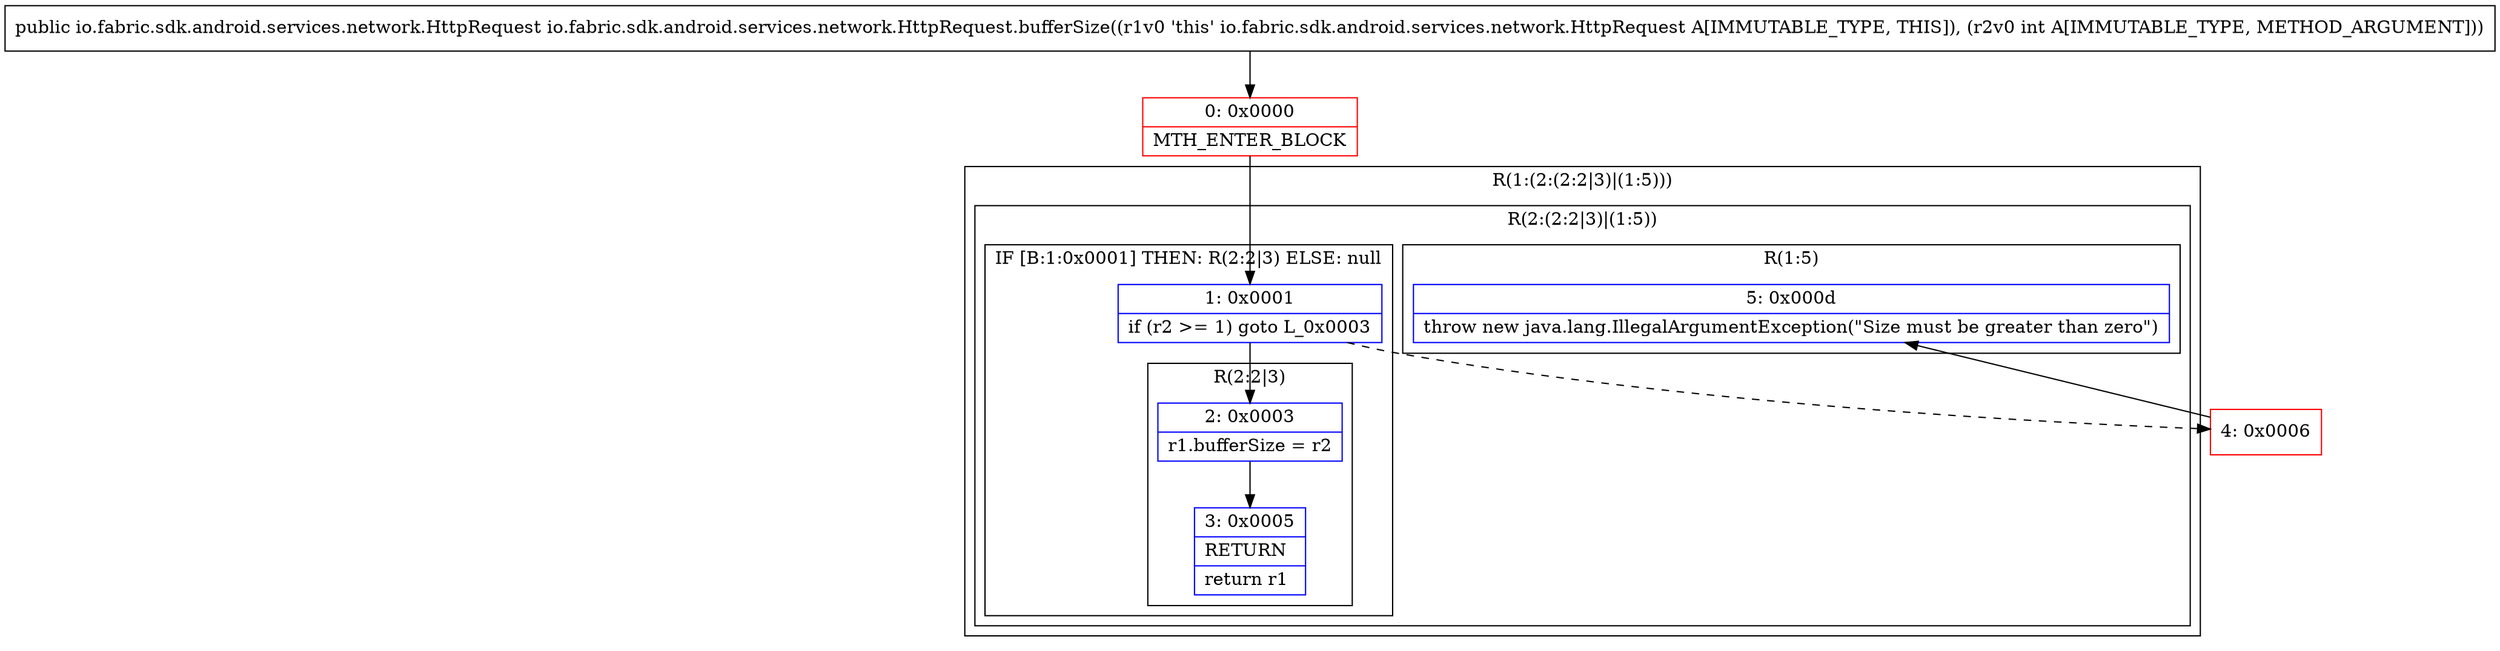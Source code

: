 digraph "CFG forio.fabric.sdk.android.services.network.HttpRequest.bufferSize(I)Lio\/fabric\/sdk\/android\/services\/network\/HttpRequest;" {
subgraph cluster_Region_1495144575 {
label = "R(1:(2:(2:2|3)|(1:5)))";
node [shape=record,color=blue];
subgraph cluster_Region_992555256 {
label = "R(2:(2:2|3)|(1:5))";
node [shape=record,color=blue];
subgraph cluster_IfRegion_1751950557 {
label = "IF [B:1:0x0001] THEN: R(2:2|3) ELSE: null";
node [shape=record,color=blue];
Node_1 [shape=record,label="{1\:\ 0x0001|if (r2 \>= 1) goto L_0x0003\l}"];
subgraph cluster_Region_934214213 {
label = "R(2:2|3)";
node [shape=record,color=blue];
Node_2 [shape=record,label="{2\:\ 0x0003|r1.bufferSize = r2\l}"];
Node_3 [shape=record,label="{3\:\ 0x0005|RETURN\l|return r1\l}"];
}
}
subgraph cluster_Region_517652783 {
label = "R(1:5)";
node [shape=record,color=blue];
Node_5 [shape=record,label="{5\:\ 0x000d|throw new java.lang.IllegalArgumentException(\"Size must be greater than zero\")\l}"];
}
}
}
Node_0 [shape=record,color=red,label="{0\:\ 0x0000|MTH_ENTER_BLOCK\l}"];
Node_4 [shape=record,color=red,label="{4\:\ 0x0006}"];
MethodNode[shape=record,label="{public io.fabric.sdk.android.services.network.HttpRequest io.fabric.sdk.android.services.network.HttpRequest.bufferSize((r1v0 'this' io.fabric.sdk.android.services.network.HttpRequest A[IMMUTABLE_TYPE, THIS]), (r2v0 int A[IMMUTABLE_TYPE, METHOD_ARGUMENT])) }"];
MethodNode -> Node_0;
Node_1 -> Node_2;
Node_1 -> Node_4[style=dashed];
Node_2 -> Node_3;
Node_0 -> Node_1;
Node_4 -> Node_5;
}

